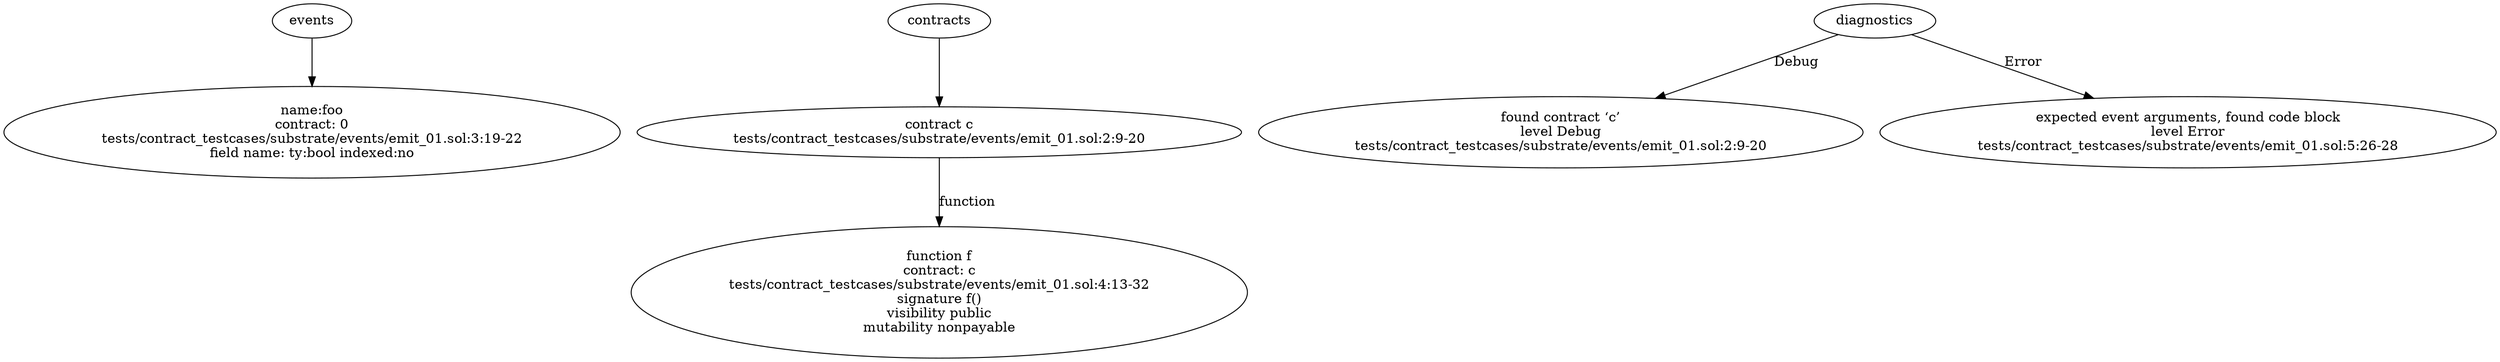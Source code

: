 strict digraph "tests/contract_testcases/substrate/events/emit_01.sol" {
	foo [label="name:foo\ncontract: 0\ntests/contract_testcases/substrate/events/emit_01.sol:3:19-22\nfield name: ty:bool indexed:no"]
	contract [label="contract c\ntests/contract_testcases/substrate/events/emit_01.sol:2:9-20"]
	f [label="function f\ncontract: c\ntests/contract_testcases/substrate/events/emit_01.sol:4:13-32\nsignature f()\nvisibility public\nmutability nonpayable"]
	diagnostic [label="found contract ‘c’\nlevel Debug\ntests/contract_testcases/substrate/events/emit_01.sol:2:9-20"]
	diagnostic_7 [label="expected event arguments, found code block\nlevel Error\ntests/contract_testcases/substrate/events/emit_01.sol:5:26-28"]
	events -> foo
	contracts -> contract
	contract -> f [label="function"]
	diagnostics -> diagnostic [label="Debug"]
	diagnostics -> diagnostic_7 [label="Error"]
}
